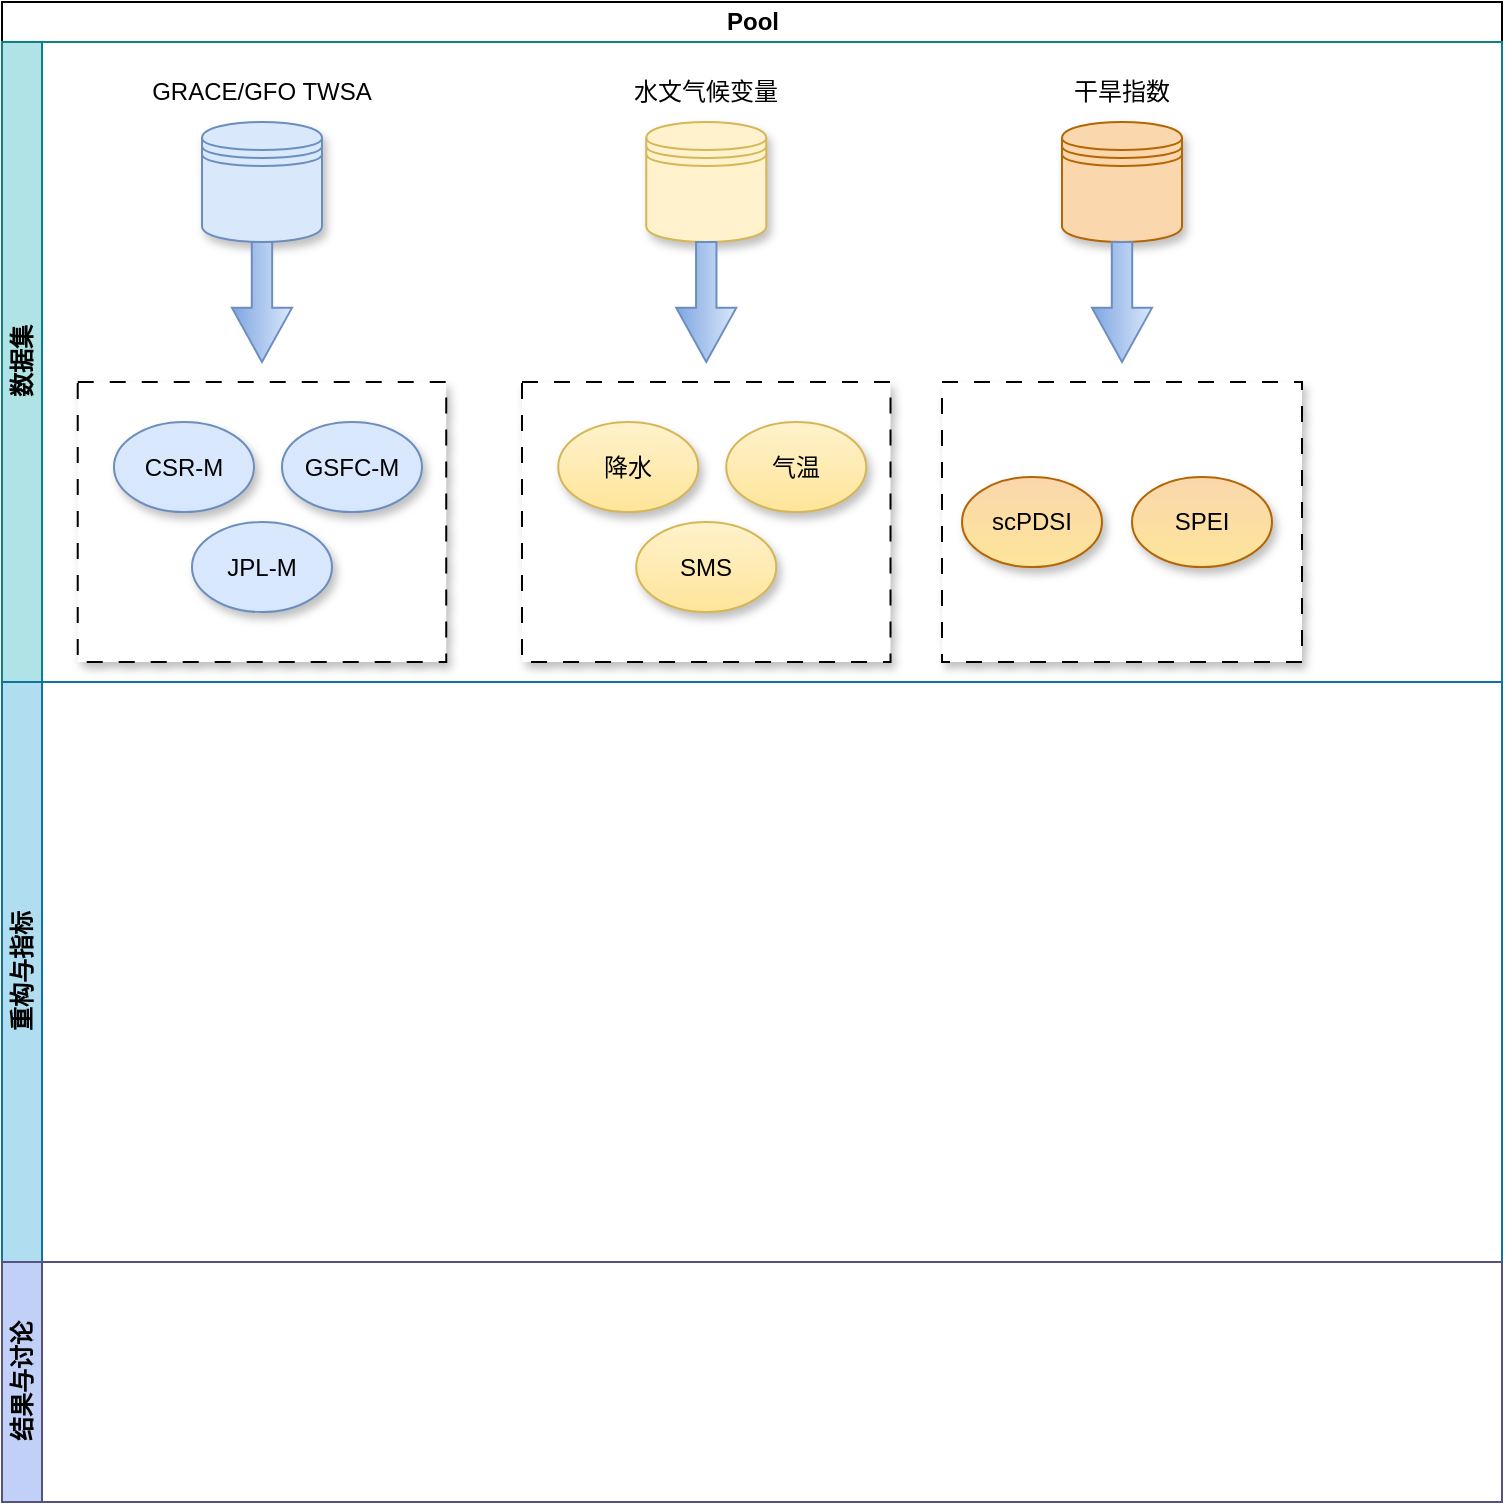 <mxfile version="24.4.4" type="github">
  <diagram name="第 1 页" id="4D73sQxTLWBu-hPYvA0C">
    <mxGraphModel dx="908" dy="591" grid="1" gridSize="10" guides="1" tooltips="1" connect="1" arrows="1" fold="1" page="1" pageScale="1" pageWidth="827" pageHeight="1169" math="0" shadow="0">
      <root>
        <mxCell id="0" />
        <mxCell id="1" parent="0" />
        <mxCell id="Z6pAk5ewVCMAX08WyuHA-3" value="Pool" style="swimlane;childLayout=stackLayout;resizeParent=1;resizeParentMax=0;horizontal=1;startSize=20;horizontalStack=0;html=1;" parent="1" vertex="1">
          <mxGeometry x="80" y="20" width="750" height="750" as="geometry">
            <mxRectangle x="114" y="80" width="70" height="30" as="alternateBounds" />
          </mxGeometry>
        </mxCell>
        <mxCell id="Z6pAk5ewVCMAX08WyuHA-4" value="数据集" style="swimlane;startSize=20;horizontal=0;html=1;swimlaneFillColor=none;fillColor=#b0e3e6;strokeColor=#0e8088;" parent="Z6pAk5ewVCMAX08WyuHA-3" vertex="1">
          <mxGeometry y="20" width="750" height="320" as="geometry">
            <mxRectangle y="20" width="580" height="30" as="alternateBounds" />
          </mxGeometry>
        </mxCell>
        <mxCell id="Z6pAk5ewVCMAX08WyuHA-7" value="" style="shape=datastore;whiteSpace=wrap;html=1;fillColor=#dae8fc;strokeColor=#6c8ebf;shadow=1;" parent="Z6pAk5ewVCMAX08WyuHA-4" vertex="1">
          <mxGeometry x="100" y="40" width="60" height="60" as="geometry" />
        </mxCell>
        <mxCell id="Z6pAk5ewVCMAX08WyuHA-8" value="GRACE/GFO TWSA" style="text;html=1;align=center;verticalAlign=middle;whiteSpace=wrap;rounded=0;" parent="Z6pAk5ewVCMAX08WyuHA-4" vertex="1">
          <mxGeometry x="60" y="10" width="140" height="30" as="geometry" />
        </mxCell>
        <mxCell id="Z6pAk5ewVCMAX08WyuHA-9" value="" style="shape=datastore;whiteSpace=wrap;html=1;fillColor=#fff2cc;strokeColor=#d6b656;shadow=1;" parent="Z6pAk5ewVCMAX08WyuHA-4" vertex="1">
          <mxGeometry x="322.13" y="40" width="60" height="60" as="geometry" />
        </mxCell>
        <mxCell id="Z6pAk5ewVCMAX08WyuHA-10" value="水文气候变量" style="text;html=1;align=center;verticalAlign=middle;whiteSpace=wrap;rounded=0;" parent="Z6pAk5ewVCMAX08WyuHA-4" vertex="1">
          <mxGeometry x="274.13" y="10" width="156" height="30" as="geometry" />
        </mxCell>
        <mxCell id="Z6pAk5ewVCMAX08WyuHA-16" value="" style="shape=datastore;whiteSpace=wrap;html=1;fillColor=#fad7ac;strokeColor=#b46504;shadow=1;" parent="Z6pAk5ewVCMAX08WyuHA-4" vertex="1">
          <mxGeometry x="530" y="40" width="60" height="60" as="geometry" />
        </mxCell>
        <mxCell id="Z6pAk5ewVCMAX08WyuHA-17" value="干旱指数" style="text;html=1;align=center;verticalAlign=middle;whiteSpace=wrap;rounded=0;" parent="Z6pAk5ewVCMAX08WyuHA-4" vertex="1">
          <mxGeometry x="515" y="10" width="90" height="30" as="geometry" />
        </mxCell>
        <mxCell id="Z6pAk5ewVCMAX08WyuHA-23" value="" style="html=1;shadow=0;dashed=0;align=center;verticalAlign=middle;shape=mxgraph.arrows2.arrow;dy=0.66;dx=27.07;direction=south;notch=0;fillColor=#dae8fc;strokeColor=#6c8ebf;gradientColor=#7ea6e0;" parent="Z6pAk5ewVCMAX08WyuHA-4" vertex="1">
          <mxGeometry x="114.99" y="100" width="30" height="60" as="geometry" />
        </mxCell>
        <mxCell id="Z6pAk5ewVCMAX08WyuHA-24" value="" style="html=1;shadow=0;dashed=0;align=center;verticalAlign=middle;shape=mxgraph.arrows2.arrow;dy=0.66;dx=27.07;direction=south;notch=0;fillColor=#dae8fc;strokeColor=#6c8ebf;gradientColor=#7ea6e0;" parent="Z6pAk5ewVCMAX08WyuHA-4" vertex="1">
          <mxGeometry x="337.13" y="100" width="30" height="60" as="geometry" />
        </mxCell>
        <mxCell id="Z6pAk5ewVCMAX08WyuHA-25" value="" style="html=1;shadow=0;dashed=0;align=center;verticalAlign=middle;shape=mxgraph.arrows2.arrow;dy=0.66;dx=27.07;direction=south;notch=0;fillColor=#dae8fc;strokeColor=#6c8ebf;gradientColor=#7ea6e0;" parent="Z6pAk5ewVCMAX08WyuHA-4" vertex="1">
          <mxGeometry x="545" y="100" width="30" height="60" as="geometry" />
        </mxCell>
        <mxCell id="Z6pAk5ewVCMAX08WyuHA-27" value="" style="rounded=0;whiteSpace=wrap;html=1;arcSize=15;glass=0;dashed=1;dashPattern=8 8;shadow=1;" parent="Z6pAk5ewVCMAX08WyuHA-4" vertex="1">
          <mxGeometry x="37.87" y="170" width="184.25" height="140" as="geometry" />
        </mxCell>
        <mxCell id="Z6pAk5ewVCMAX08WyuHA-28" value="CSR-M" style="ellipse;whiteSpace=wrap;html=1;fillColor=#dae8fc;gradientColor=#d7e7fe;strokeColor=#6c8ebf;align=center;verticalAlign=middle;fontFamily=Helvetica;fontSize=12;fontColor=default;shadow=1;" parent="Z6pAk5ewVCMAX08WyuHA-4" vertex="1">
          <mxGeometry x="55.99" y="190" width="70" height="45" as="geometry" />
        </mxCell>
        <mxCell id="Z6pAk5ewVCMAX08WyuHA-30" value="GSFC-M" style="ellipse;whiteSpace=wrap;html=1;fillColor=#dae8fc;gradientColor=#d7e7fe;strokeColor=#6c8ebf;shadow=1;" parent="Z6pAk5ewVCMAX08WyuHA-4" vertex="1">
          <mxGeometry x="139.99" y="190" width="70" height="45" as="geometry" />
        </mxCell>
        <mxCell id="Z6pAk5ewVCMAX08WyuHA-29" value="JPL-M" style="ellipse;whiteSpace=wrap;html=1;gradientColor=#d7e7fe;fillColor=#dae8fc;strokeColor=#6c8ebf;align=center;verticalAlign=middle;fontFamily=Helvetica;fontSize=12;fontColor=default;shadow=1;" parent="Z6pAk5ewVCMAX08WyuHA-4" vertex="1">
          <mxGeometry x="94.99" y="240" width="70" height="45" as="geometry" />
        </mxCell>
        <mxCell id="Z6pAk5ewVCMAX08WyuHA-31" value="" style="rounded=0;whiteSpace=wrap;html=1;arcSize=15;glass=0;dashed=1;dashPattern=8 8;shadow=1;" parent="Z6pAk5ewVCMAX08WyuHA-4" vertex="1">
          <mxGeometry x="260" y="170" width="184.25" height="140" as="geometry" />
        </mxCell>
        <mxCell id="Z6pAk5ewVCMAX08WyuHA-32" value="降水" style="ellipse;whiteSpace=wrap;html=1;fillColor=#fff2cc;gradientColor=#fee59a;strokeColor=#d6b656;align=center;verticalAlign=middle;fontFamily=Helvetica;fontSize=12;shadow=1;fontColor=default;" parent="Z6pAk5ewVCMAX08WyuHA-4" vertex="1">
          <mxGeometry x="278.12" y="190" width="70" height="45" as="geometry" />
        </mxCell>
        <mxCell id="Z6pAk5ewVCMAX08WyuHA-33" value="气温" style="ellipse;whiteSpace=wrap;html=1;fillColor=#fff2cc;gradientColor=#fee59a;strokeColor=#d6b656;shadow=1;align=center;verticalAlign=middle;fontFamily=Helvetica;fontSize=12;fontColor=default;" parent="Z6pAk5ewVCMAX08WyuHA-4" vertex="1">
          <mxGeometry x="362.12" y="190" width="70" height="45" as="geometry" />
        </mxCell>
        <mxCell id="Z6pAk5ewVCMAX08WyuHA-34" value="SMS" style="ellipse;whiteSpace=wrap;html=1;gradientColor=#fee59a;fillColor=#fff2cc;strokeColor=#d6b656;align=center;verticalAlign=middle;fontFamily=Helvetica;fontSize=12;fontColor=default;shadow=1;" parent="Z6pAk5ewVCMAX08WyuHA-4" vertex="1">
          <mxGeometry x="317.12" y="240" width="70" height="45" as="geometry" />
        </mxCell>
        <mxCell id="Z6pAk5ewVCMAX08WyuHA-35" value="" style="rounded=0;whiteSpace=wrap;html=1;arcSize=15;glass=0;dashed=1;dashPattern=8 8;shadow=1;" parent="Z6pAk5ewVCMAX08WyuHA-4" vertex="1">
          <mxGeometry x="470" y="170" width="180" height="140" as="geometry" />
        </mxCell>
        <mxCell id="Z6pAk5ewVCMAX08WyuHA-36" value="scPDSI" style="ellipse;whiteSpace=wrap;html=1;fillColor=#fad7ac;gradientColor=#fee59a;strokeColor=#b46504;align=center;verticalAlign=middle;fontFamily=Helvetica;fontSize=12;shadow=1;fontColor=default;" parent="Z6pAk5ewVCMAX08WyuHA-4" vertex="1">
          <mxGeometry x="480" y="217.5" width="70" height="45" as="geometry" />
        </mxCell>
        <mxCell id="Z6pAk5ewVCMAX08WyuHA-38" value="SPEI" style="ellipse;whiteSpace=wrap;html=1;gradientColor=#fee59a;fillColor=#fad7ac;strokeColor=#b46504;align=center;verticalAlign=middle;fontFamily=Helvetica;fontSize=12;fontColor=default;shadow=1;" parent="Z6pAk5ewVCMAX08WyuHA-4" vertex="1">
          <mxGeometry x="565" y="217.5" width="70" height="45" as="geometry" />
        </mxCell>
        <mxCell id="Z6pAk5ewVCMAX08WyuHA-39" value="重构与指标" style="swimlane;startSize=20;horizontal=0;html=1;swimlaneFillColor=none;fillColor=#b1ddf0;strokeColor=#10739e;" parent="Z6pAk5ewVCMAX08WyuHA-3" vertex="1">
          <mxGeometry y="340" width="750" height="290" as="geometry" />
        </mxCell>
        <mxCell id="Z6pAk5ewVCMAX08WyuHA-6" value="结果与讨论" style="swimlane;startSize=20;horizontal=0;html=1;fillColor=#c0d0f7;strokeColor=#56517e;" parent="Z6pAk5ewVCMAX08WyuHA-3" vertex="1">
          <mxGeometry y="630" width="750" height="120" as="geometry" />
        </mxCell>
      </root>
    </mxGraphModel>
  </diagram>
</mxfile>
